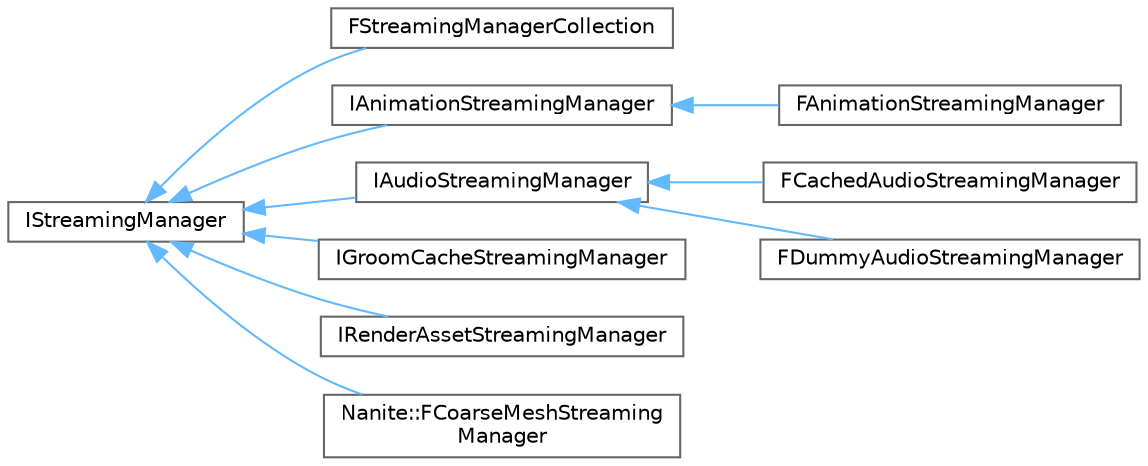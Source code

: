 digraph "Graphical Class Hierarchy"
{
 // INTERACTIVE_SVG=YES
 // LATEX_PDF_SIZE
  bgcolor="transparent";
  edge [fontname=Helvetica,fontsize=10,labelfontname=Helvetica,labelfontsize=10];
  node [fontname=Helvetica,fontsize=10,shape=box,height=0.2,width=0.4];
  rankdir="LR";
  Node0 [id="Node000000",label="IStreamingManager",height=0.2,width=0.4,color="grey40", fillcolor="white", style="filled",URL="$d7/dca/structIStreamingManager.html",tooltip="Pure virtual base class of a streaming manager."];
  Node0 -> Node1 [id="edge5618_Node000000_Node000001",dir="back",color="steelblue1",style="solid",tooltip=" "];
  Node1 [id="Node000001",label="FStreamingManagerCollection",height=0.2,width=0.4,color="grey40", fillcolor="white", style="filled",URL="$d2/d23/structFStreamingManagerCollection.html",tooltip="Streaming manager collection, routing function calls to streaming managers that have been added via A..."];
  Node0 -> Node2 [id="edge5619_Node000000_Node000002",dir="back",color="steelblue1",style="solid",tooltip=" "];
  Node2 [id="Node000002",label="IAnimationStreamingManager",height=0.2,width=0.4,color="grey40", fillcolor="white", style="filled",URL="$d5/db5/structIAnimationStreamingManager.html",tooltip="Interface to add functions specifically related to animation streaming."];
  Node2 -> Node3 [id="edge5620_Node000002_Node000003",dir="back",color="steelblue1",style="solid",tooltip=" "];
  Node3 [id="Node000003",label="FAnimationStreamingManager",height=0.2,width=0.4,color="grey40", fillcolor="white", style="filled",URL="$df/d4f/structFAnimationStreamingManager.html",tooltip="Streaming manager dealing with animation."];
  Node0 -> Node4 [id="edge5621_Node000000_Node000004",dir="back",color="steelblue1",style="solid",tooltip=" "];
  Node4 [id="Node000004",label="IAudioStreamingManager",height=0.2,width=0.4,color="grey40", fillcolor="white", style="filled",URL="$d9/dc0/structIAudioStreamingManager.html",tooltip="Interface to add functions specifically related to audio streaming."];
  Node4 -> Node5 [id="edge5622_Node000004_Node000005",dir="back",color="steelblue1",style="solid",tooltip=" "];
  Node5 [id="Node000005",label="FCachedAudioStreamingManager",height=0.2,width=0.4,color="grey40", fillcolor="white", style="filled",URL="$da/d01/structFCachedAudioStreamingManager.html",tooltip="This implementation of the audio streaming manager uses an internal LRU cache (or in more advanced ap..."];
  Node4 -> Node6 [id="edge5623_Node000004_Node000006",dir="back",color="steelblue1",style="solid",tooltip=" "];
  Node6 [id="Node000006",label="FDummyAudioStreamingManager",height=0.2,width=0.4,color="grey40", fillcolor="white", style="filled",URL="$de/d56/structFDummyAudioStreamingManager.html",tooltip="Dummy audio streaming manager used on the servers and whenever we cannot render audio."];
  Node0 -> Node7 [id="edge5624_Node000000_Node000007",dir="back",color="steelblue1",style="solid",tooltip=" "];
  Node7 [id="Node000007",label="IGroomCacheStreamingManager",height=0.2,width=0.4,color="grey40", fillcolor="white", style="filled",URL="$df/d63/structIGroomCacheStreamingManager.html",tooltip=" "];
  Node0 -> Node8 [id="edge5625_Node000000_Node000008",dir="back",color="steelblue1",style="solid",tooltip=" "];
  Node8 [id="Node000008",label="IRenderAssetStreamingManager",height=0.2,width=0.4,color="grey40", fillcolor="white", style="filled",URL="$dd/d1e/structIRenderAssetStreamingManager.html",tooltip="Interface to add functions specifically related to texture/mesh streaming."];
  Node0 -> Node9 [id="edge5626_Node000000_Node000009",dir="back",color="steelblue1",style="solid",tooltip=" "];
  Node9 [id="Node000009",label="Nanite::FCoarseMeshStreaming\lManager",height=0.2,width=0.4,color="grey40", fillcolor="white", style="filled",URL="$dd/d4a/classNanite_1_1FCoarseMeshStreamingManager.html",tooltip=" "];
}

